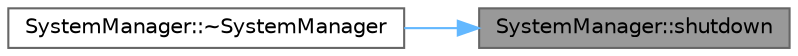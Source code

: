 digraph "SystemManager::shutdown"
{
 // LATEX_PDF_SIZE
  bgcolor="transparent";
  edge [fontname=Helvetica,fontsize=10,labelfontname=Helvetica,labelfontsize=10];
  node [fontname=Helvetica,fontsize=10,shape=box,height=0.2,width=0.4];
  rankdir="RL";
  Node1 [id="Node000001",label="SystemManager::shutdown",height=0.2,width=0.4,color="gray40", fillcolor="grey60", style="filled", fontcolor="black",tooltip="Shuts down the SystemManager object."];
  Node1 -> Node2 [id="edge1_Node000001_Node000002",dir="back",color="steelblue1",style="solid",tooltip=" "];
  Node2 [id="Node000002",label="SystemManager::~SystemManager",height=0.2,width=0.4,color="grey40", fillcolor="white", style="filled",URL="$classSystemManager.html#a0fa2e3c0906401494f6bf4e482aecc0d",tooltip="Destructor for the SystemManager class."];
}
